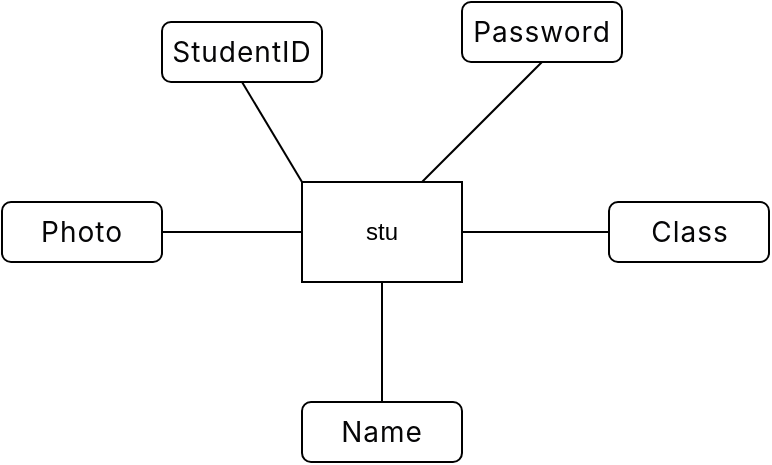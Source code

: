 <mxfile version="24.1.0" type="device">
  <diagram name="第 1 页" id="CViWQUMVR28THTDi-a4k">
    <mxGraphModel dx="1050" dy="621" grid="1" gridSize="10" guides="1" tooltips="1" connect="1" arrows="1" fold="1" page="1" pageScale="1" pageWidth="827" pageHeight="1169" math="0" shadow="0">
      <root>
        <mxCell id="0" />
        <mxCell id="1" parent="0" />
        <mxCell id="9jWsByRwPjyQsCafsP-S-12" style="edgeStyle=none;rounded=0;orthogonalLoop=1;jettySize=auto;html=1;exitX=1;exitY=0.5;exitDx=0;exitDy=0;entryX=0;entryY=0.5;entryDx=0;entryDy=0;strokeColor=default;align=center;verticalAlign=middle;fontFamily=Helvetica;fontSize=11;fontColor=default;labelBackgroundColor=default;endArrow=none;endFill=0;" edge="1" parent="1" source="9jWsByRwPjyQsCafsP-S-1" target="9jWsByRwPjyQsCafsP-S-4">
          <mxGeometry relative="1" as="geometry" />
        </mxCell>
        <mxCell id="9jWsByRwPjyQsCafsP-S-14" style="edgeStyle=none;rounded=0;orthogonalLoop=1;jettySize=auto;html=1;exitX=0.5;exitY=1;exitDx=0;exitDy=0;entryX=0.5;entryY=0;entryDx=0;entryDy=0;strokeColor=default;align=center;verticalAlign=middle;fontFamily=Helvetica;fontSize=11;fontColor=default;labelBackgroundColor=default;endArrow=none;endFill=0;" edge="1" parent="1" source="9jWsByRwPjyQsCafsP-S-1" target="9jWsByRwPjyQsCafsP-S-3">
          <mxGeometry relative="1" as="geometry" />
        </mxCell>
        <mxCell id="9jWsByRwPjyQsCafsP-S-1" value="stu" style="rounded=0;whiteSpace=wrap;html=1;" vertex="1" parent="1">
          <mxGeometry x="260" y="280" width="80" height="50" as="geometry" />
        </mxCell>
        <mxCell id="9jWsByRwPjyQsCafsP-S-10" style="rounded=0;orthogonalLoop=1;jettySize=auto;html=1;exitX=0.5;exitY=1;exitDx=0;exitDy=0;entryX=0;entryY=0;entryDx=0;entryDy=0;endArrow=none;endFill=0;" edge="1" parent="1" source="9jWsByRwPjyQsCafsP-S-2" target="9jWsByRwPjyQsCafsP-S-1">
          <mxGeometry relative="1" as="geometry" />
        </mxCell>
        <mxCell id="9jWsByRwPjyQsCafsP-S-2" value="&lt;span style=&quot;color: rgb(6, 6, 7); font-family: -apple-system, blinkmacsystemfont, &amp;quot;Helvetica Neue&amp;quot;, helvetica, &amp;quot;segoe ui&amp;quot;, arial, roboto, &amp;quot;PingFang SC&amp;quot;, miui, &amp;quot;Hiragino Sans GB&amp;quot;, &amp;quot;Microsoft Yahei&amp;quot;, sans-serif; font-size: 14px; letter-spacing: 0.5px; text-align: left; background-color: rgb(255, 255, 255);&quot;&gt;StudentID&lt;/span&gt;" style="rounded=1;whiteSpace=wrap;html=1;" vertex="1" parent="1">
          <mxGeometry x="190" y="200" width="80" height="30" as="geometry" />
        </mxCell>
        <mxCell id="9jWsByRwPjyQsCafsP-S-3" value="&lt;span style=&quot;color: rgb(6, 6, 7); font-family: -apple-system, blinkmacsystemfont, &amp;quot;Helvetica Neue&amp;quot;, helvetica, &amp;quot;segoe ui&amp;quot;, arial, roboto, &amp;quot;PingFang SC&amp;quot;, miui, &amp;quot;Hiragino Sans GB&amp;quot;, &amp;quot;Microsoft Yahei&amp;quot;, sans-serif; font-size: 14px; letter-spacing: 0.5px; text-align: left; background-color: rgb(255, 255, 255);&quot;&gt;Name&lt;/span&gt;" style="rounded=1;whiteSpace=wrap;html=1;" vertex="1" parent="1">
          <mxGeometry x="260" y="390" width="80" height="30" as="geometry" />
        </mxCell>
        <mxCell id="9jWsByRwPjyQsCafsP-S-4" value="&lt;span style=&quot;color: rgb(6, 6, 7); font-family: -apple-system, blinkmacsystemfont, &amp;quot;Helvetica Neue&amp;quot;, helvetica, &amp;quot;segoe ui&amp;quot;, arial, roboto, &amp;quot;PingFang SC&amp;quot;, miui, &amp;quot;Hiragino Sans GB&amp;quot;, &amp;quot;Microsoft Yahei&amp;quot;, sans-serif; font-size: 14px; letter-spacing: 0.5px; text-align: left; background-color: rgb(255, 255, 255);&quot;&gt;Class&lt;/span&gt;" style="rounded=1;whiteSpace=wrap;html=1;" vertex="1" parent="1">
          <mxGeometry x="413.5" y="290" width="80" height="30" as="geometry" />
        </mxCell>
        <mxCell id="9jWsByRwPjyQsCafsP-S-13" style="edgeStyle=none;rounded=0;orthogonalLoop=1;jettySize=auto;html=1;exitX=1;exitY=0.5;exitDx=0;exitDy=0;entryX=0;entryY=0.5;entryDx=0;entryDy=0;strokeColor=default;align=center;verticalAlign=middle;fontFamily=Helvetica;fontSize=11;fontColor=default;labelBackgroundColor=default;endArrow=none;endFill=0;" edge="1" parent="1" source="9jWsByRwPjyQsCafsP-S-5" target="9jWsByRwPjyQsCafsP-S-1">
          <mxGeometry relative="1" as="geometry" />
        </mxCell>
        <mxCell id="9jWsByRwPjyQsCafsP-S-5" value="&lt;span style=&quot;color: rgb(6, 6, 7); font-family: -apple-system, blinkmacsystemfont, &amp;quot;Helvetica Neue&amp;quot;, helvetica, &amp;quot;segoe ui&amp;quot;, arial, roboto, &amp;quot;PingFang SC&amp;quot;, miui, &amp;quot;Hiragino Sans GB&amp;quot;, &amp;quot;Microsoft Yahei&amp;quot;, sans-serif; font-size: 14px; letter-spacing: 0.5px; text-align: left; background-color: rgb(255, 255, 255);&quot;&gt;Photo&lt;/span&gt;" style="rounded=1;whiteSpace=wrap;html=1;" vertex="1" parent="1">
          <mxGeometry x="110" y="290" width="80" height="30" as="geometry" />
        </mxCell>
        <mxCell id="9jWsByRwPjyQsCafsP-S-9" value="&lt;div style=&quot;text-align: left;&quot;&gt;&lt;font face=&quot;-apple-system, blinkmacsystemfont, Helvetica Neue, helvetica, segoe ui, arial, roboto, PingFang SC, miui, Hiragino Sans GB, Microsoft Yahei, sans-serif&quot; color=&quot;#060607&quot;&gt;&lt;span style=&quot;font-size: 14px; letter-spacing: 0.5px; background-color: rgb(255, 255, 255);&quot;&gt;Password&lt;/span&gt;&lt;/font&gt;&lt;/div&gt;" style="rounded=1;whiteSpace=wrap;html=1;" vertex="1" parent="1">
          <mxGeometry x="340" y="190" width="80" height="30" as="geometry" />
        </mxCell>
        <mxCell id="9jWsByRwPjyQsCafsP-S-11" style="rounded=0;orthogonalLoop=1;jettySize=auto;html=1;exitX=0.75;exitY=0;exitDx=0;exitDy=0;entryX=0.5;entryY=1;entryDx=0;entryDy=0;endArrow=none;endFill=0;" edge="1" parent="1" source="9jWsByRwPjyQsCafsP-S-1" target="9jWsByRwPjyQsCafsP-S-9">
          <mxGeometry relative="1" as="geometry" />
        </mxCell>
      </root>
    </mxGraphModel>
  </diagram>
</mxfile>
